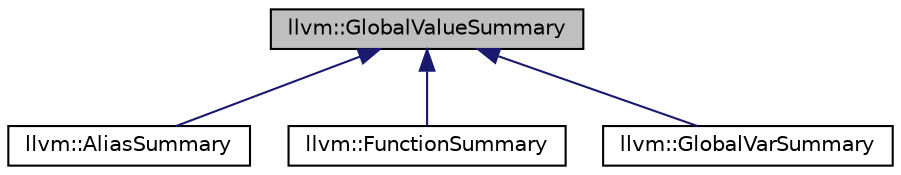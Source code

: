 digraph "llvm::GlobalValueSummary"
{
 // LATEX_PDF_SIZE
  bgcolor="transparent";
  edge [fontname="Helvetica",fontsize="10",labelfontname="Helvetica",labelfontsize="10"];
  node [fontname="Helvetica",fontsize="10",shape=record];
  Node1 [label="llvm::GlobalValueSummary",height=0.2,width=0.4,color="black", fillcolor="grey75", style="filled", fontcolor="black",tooltip="Function and variable summary information to aid decisions and implementation of importing."];
  Node1 -> Node2 [dir="back",color="midnightblue",fontsize="10",style="solid",fontname="Helvetica"];
  Node2 [label="llvm::AliasSummary",height=0.2,width=0.4,color="black",URL="$classllvm_1_1AliasSummary.html",tooltip="Alias summary information."];
  Node1 -> Node3 [dir="back",color="midnightblue",fontsize="10",style="solid",fontname="Helvetica"];
  Node3 [label="llvm::FunctionSummary",height=0.2,width=0.4,color="black",URL="$classllvm_1_1FunctionSummary.html",tooltip="Function summary information to aid decisions and implementation of importing."];
  Node1 -> Node4 [dir="back",color="midnightblue",fontsize="10",style="solid",fontname="Helvetica"];
  Node4 [label="llvm::GlobalVarSummary",height=0.2,width=0.4,color="black",URL="$classllvm_1_1GlobalVarSummary.html",tooltip="Global variable summary information to aid decisions and implementation of importing."];
}
